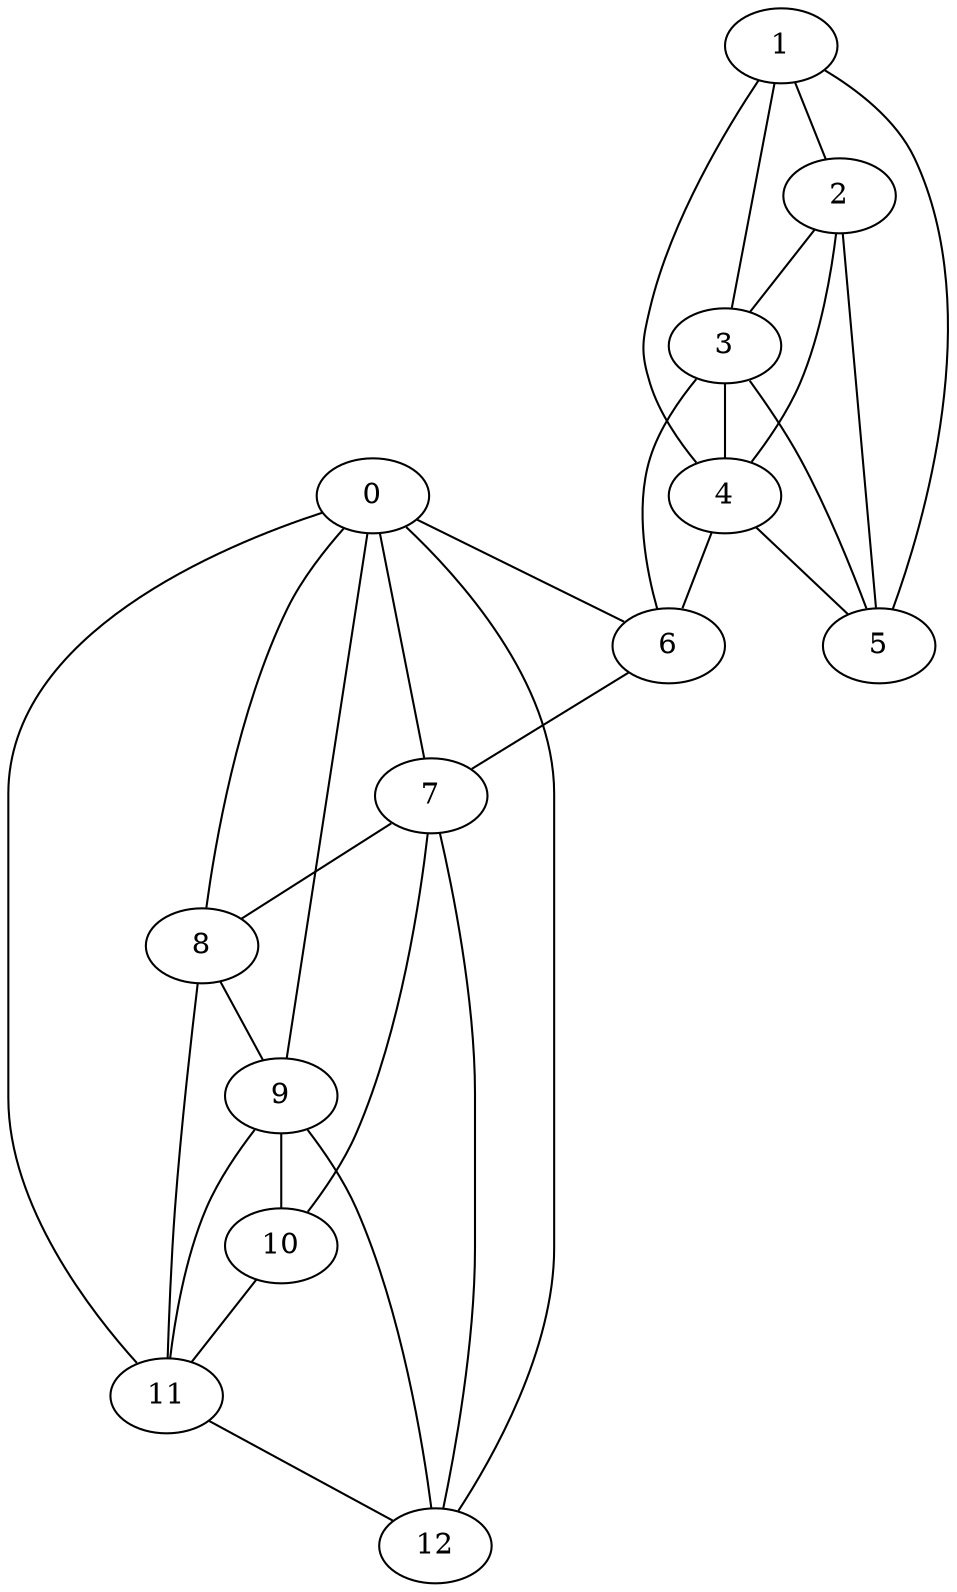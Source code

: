 graph {
0 -- 6
0 -- 7
0 -- 8
0 -- 9
0 -- 11
0 -- 12
1 -- 2
1 -- 3
1 -- 4
1 -- 5
2 -- 3
2 -- 4
2 -- 5
3 -- 6
3 -- 4
3 -- 5
4 -- 5
4 -- 6
6 -- 7
7 -- 8
7 -- 10
7 -- 12
8 -- 9
8 -- 11
9 -- 10
9 -- 11
9 -- 12
10 -- 11
11 -- 12
}
